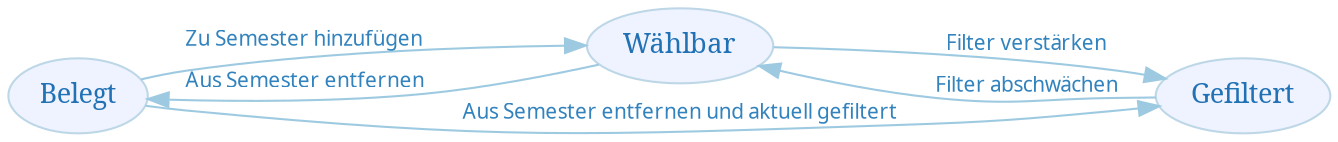 digraph G {
    rankdir=LR;
    fontname="sans-serif";
    penwidth="0.1";
    edge [comment="Wildcard edge", 
          fontname="sans-serif", 
          fontsize=10, 
          colorscheme="blues3", 
          color=2, 
          fontcolor=3];
    node [fontname="serif", 
          fontsize=13, 
          fillcolor="1", 
          colorscheme="blues4", 
          color="2", 
          fontcolor="4", 
          style="filled"];
    "Belegt";
    "Wählbar";
    "Gefiltert";
    "Wählbar" -> "Belegt"  [label="Aus Semester entfernen"];
    "Belegt" -> "Wählbar"  [label="Zu Semester hinzufügen"];
    "Wählbar" -> "Gefiltert"  [label="Filter verstärken"];
    "Gefiltert" -> "Wählbar"  [label="Filter abschwächen"];
    "Belegt" -> "Gefiltert"  [label="Aus Semester entfernen und aktuell gefiltert"];
}
